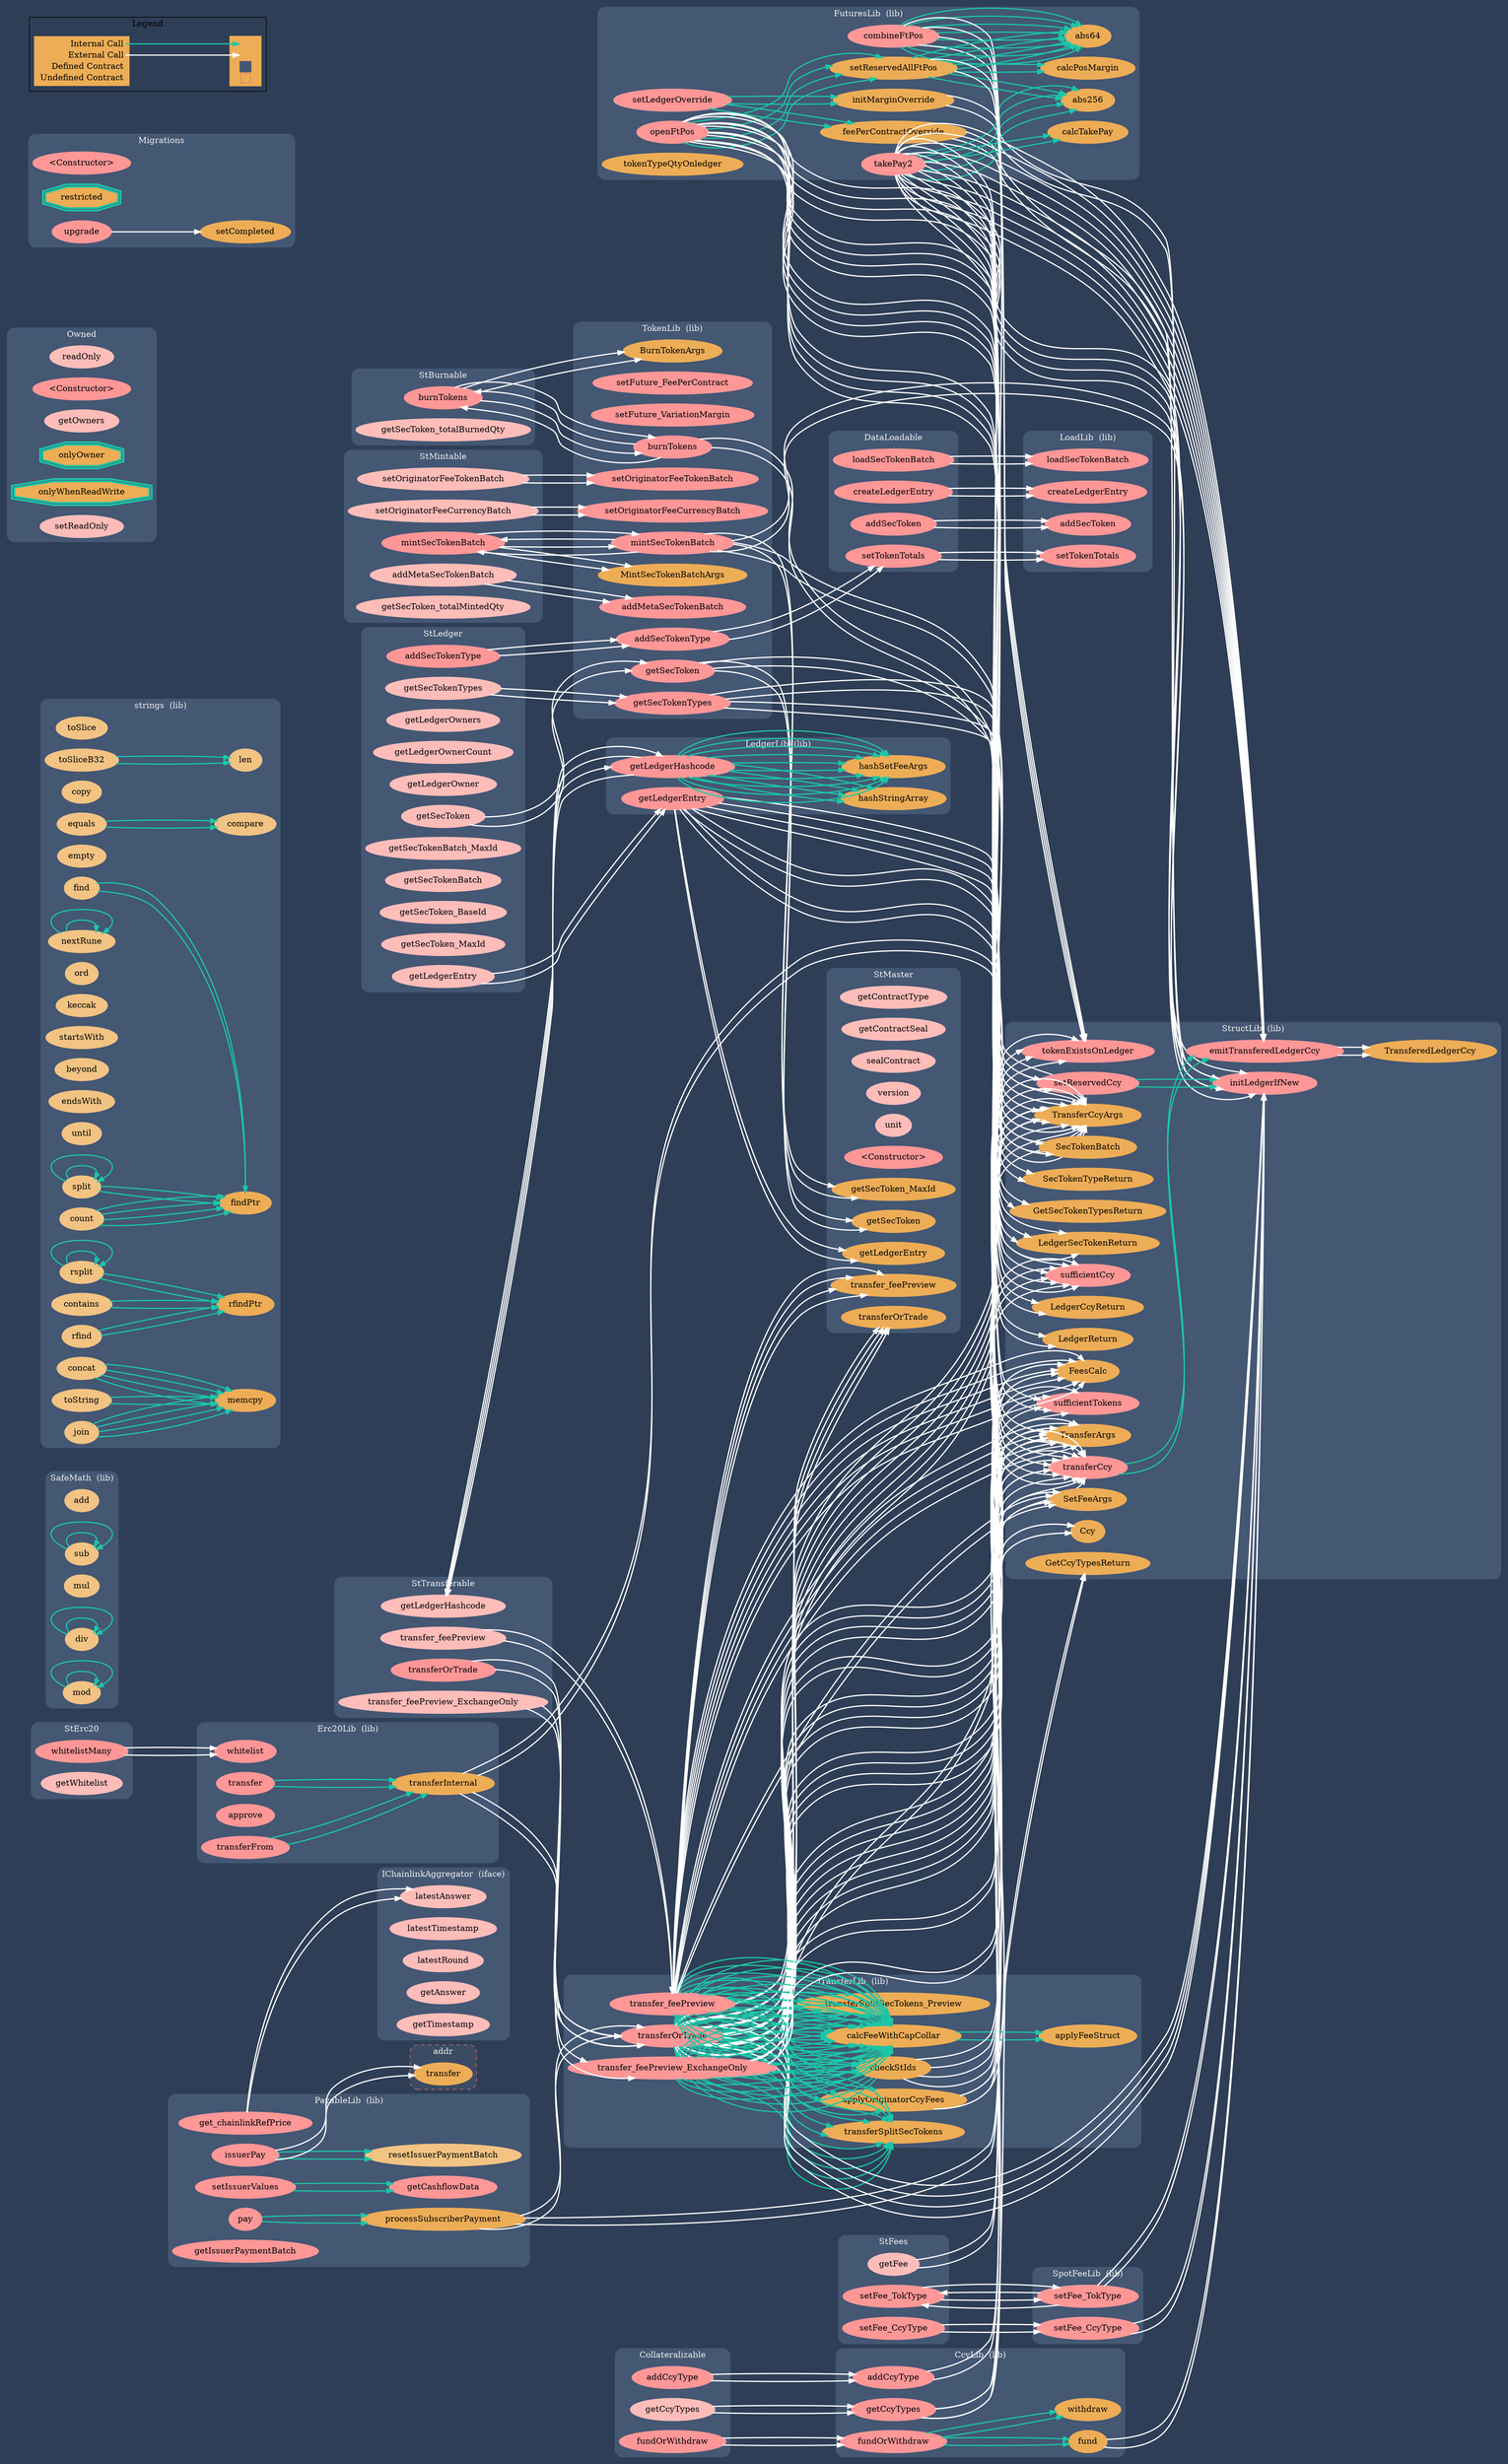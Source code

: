 digraph G {
  graph [ ratio = "auto", page = "100", compound =true, bgcolor = "#2e3e56" ];
  node [ style = "filled", fillcolor = "#edad56", color = "#edad56", penwidth =3 ];
  edge [ color = "#fcfcfc", penwidth =2, fontname = "helvetica Neue Ultra Light" ];
subgraph "clusterFuturesLib" {
  graph [ label = "FuturesLib  (lib)", color = "#445773", fontcolor = "#f0f0f0", style = "rounded", bgcolor = "#445773" ];
  "FuturesLib.setLedgerOverride" [ label = "setLedgerOverride", color = "#FF9797", fillcolor = "#FF9797" ];
  "FuturesLib.initMarginOverride" [ label = "initMarginOverride", color = "#edad56", fillcolor = "#edad56" ];
  "FuturesLib.feePerContractOverride" [ label = "feePerContractOverride", color = "#edad56", fillcolor = "#edad56" ];
  "FuturesLib.openFtPos" [ label = "openFtPos", color = "#FF9797", fillcolor = "#FF9797" ];
  "FuturesLib.takePay2" [ label = "takePay2", color = "#FF9797", fillcolor = "#FF9797" ];
  "FuturesLib.combineFtPos" [ label = "combineFtPos", color = "#FF9797", fillcolor = "#FF9797" ];
  "FuturesLib.calcTakePay" [ label = "calcTakePay", color = "#edad56", fillcolor = "#edad56" ];
  "FuturesLib.tokenTypeQtyOnledger" [ label = "tokenTypeQtyOnledger", color = "#edad56", fillcolor = "#edad56" ];
  "FuturesLib.setReservedAllFtPos" [ label = "setReservedAllFtPos", color = "#edad56", fillcolor = "#edad56" ];
  "FuturesLib.calcPosMargin" [ label = "calcPosMargin", color = "#edad56", fillcolor = "#edad56" ];
  "FuturesLib.abs256" [ label = "abs256", color = "#edad56", fillcolor = "#edad56" ];
  "FuturesLib.abs64" [ label = "abs64", color = "#edad56", fillcolor = "#edad56" ];
}

subgraph "clusterStFutures" {
  graph [ label = "StFutures", color = "#445773", fontcolor = "#f0f0f0", style = "rounded", bgcolor = "#445773" ];
}

subgraph "clusterLoadLib" {
  graph [ label = "LoadLib  (lib)", color = "#445773", fontcolor = "#f0f0f0", style = "rounded", bgcolor = "#445773" ];
  "LoadLib.loadSecTokenBatch" [ label = "loadSecTokenBatch", color = "#FF9797", fillcolor = "#FF9797" ];
  "LoadLib.createLedgerEntry" [ label = "createLedgerEntry", color = "#FF9797", fillcolor = "#FF9797" ];
  "LoadLib.addSecToken" [ label = "addSecToken", color = "#FF9797", fillcolor = "#FF9797" ];
  "LoadLib.setTokenTotals" [ label = "setTokenTotals", color = "#FF9797", fillcolor = "#FF9797" ];
}

subgraph "clusterDataLoadable" {
  graph [ label = "DataLoadable", color = "#445773", fontcolor = "#f0f0f0", style = "rounded", bgcolor = "#445773" ];
  "DataLoadable.loadSecTokenBatch" [ label = "loadSecTokenBatch", color = "#FF9797", fillcolor = "#FF9797" ];
  "DataLoadable.createLedgerEntry" [ label = "createLedgerEntry", color = "#FF9797", fillcolor = "#FF9797" ];
  "DataLoadable.addSecToken" [ label = "addSecToken", color = "#FF9797", fillcolor = "#FF9797" ];
  "DataLoadable.setTokenTotals" [ label = "setTokenTotals", color = "#FF9797", fillcolor = "#FF9797" ];
}

subgraph "clusterSafeMath" {
  graph [ label = "SafeMath  (lib)", color = "#445773", fontcolor = "#f0f0f0", style = "rounded", bgcolor = "#445773" ];
  "SafeMath.add" [ label = "add", color = "#f2c383", fillcolor = "#f2c383" ];
  "SafeMath.sub" [ label = "sub", color = "#f2c383", fillcolor = "#f2c383" ];
  "SafeMath.mul" [ label = "mul", color = "#f2c383", fillcolor = "#f2c383" ];
  "SafeMath.div" [ label = "div", color = "#f2c383", fillcolor = "#f2c383" ];
  "SafeMath.mod" [ label = "mod", color = "#f2c383", fillcolor = "#f2c383" ];
}

subgraph "clusterIChainlinkAggregator" {
  graph [ label = "IChainlinkAggregator  (iface)", color = "#445773", fontcolor = "#f0f0f0", style = "rounded", bgcolor = "#445773" ];
  "IChainlinkAggregator.latestAnswer" [ label = "latestAnswer", color = "#ffbdb9", fillcolor = "#ffbdb9" ];
  "IChainlinkAggregator.latestTimestamp" [ label = "latestTimestamp", color = "#ffbdb9", fillcolor = "#ffbdb9" ];
  "IChainlinkAggregator.latestRound" [ label = "latestRound", color = "#ffbdb9", fillcolor = "#ffbdb9" ];
  "IChainlinkAggregator.getAnswer" [ label = "getAnswer", color = "#ffbdb9", fillcolor = "#ffbdb9" ];
  "IChainlinkAggregator.getTimestamp" [ label = "getTimestamp", color = "#ffbdb9", fillcolor = "#ffbdb9" ];
}

subgraph "clusterPayableLib" {
  graph [ label = "PayableLib  (lib)", color = "#445773", fontcolor = "#f0f0f0", style = "rounded", bgcolor = "#445773" ];
  "PayableLib.get_chainlinkRefPrice" [ label = "get_chainlinkRefPrice", color = "#FF9797", fillcolor = "#FF9797" ];
  "PayableLib.setIssuerValues" [ label = "setIssuerValues", color = "#FF9797", fillcolor = "#FF9797" ];
  "PayableLib.pay" [ label = "pay", color = "#FF9797", fillcolor = "#FF9797" ];
  "PayableLib.processSubscriberPayment" [ label = "processSubscriberPayment", color = "#edad56", fillcolor = "#edad56" ];
  "PayableLib.issuerPay" [ label = "issuerPay", color = "#FF9797", fillcolor = "#FF9797" ];
  "PayableLib.resetIssuerPaymentBatch" [ label = "resetIssuerPaymentBatch", color = "#f2c383", fillcolor = "#f2c383" ];
  "PayableLib.getCashflowData" [ label = "getCashflowData", color = "#FF9797", fillcolor = "#FF9797" ];
  "PayableLib.getIssuerPaymentBatch" [ label = "getIssuerPaymentBatch", color = "#FF9797", fillcolor = "#FF9797" ];
}

subgraph "clusterStPayable" {
  graph [ label = "StPayable", color = "#445773", fontcolor = "#f0f0f0", style = "rounded", bgcolor = "#445773" ];
}

subgraph "clusterErc20Lib" {
  graph [ label = "Erc20Lib  (lib)", color = "#445773", fontcolor = "#f0f0f0", style = "rounded", bgcolor = "#445773" ];
  "Erc20Lib.whitelist" [ label = "whitelist", color = "#FF9797", fillcolor = "#FF9797" ];
  "Erc20Lib.transfer" [ label = "transfer", color = "#FF9797", fillcolor = "#FF9797" ];
  "Erc20Lib.approve" [ label = "approve", color = "#FF9797", fillcolor = "#FF9797" ];
  "Erc20Lib.transferFrom" [ label = "transferFrom", color = "#FF9797", fillcolor = "#FF9797" ];
  "Erc20Lib.transferInternal" [ label = "transferInternal", color = "#edad56", fillcolor = "#edad56" ];
}

subgraph "clusterTransferLib" {
  graph [ label = "TransferLib  (lib)", color = "#445773", fontcolor = "#f0f0f0", style = "rounded", bgcolor = "#445773" ];
  "TransferLib.transferOrTrade" [ label = "transferOrTrade", color = "#FF9797", fillcolor = "#FF9797" ];
  "TransferLib.transfer_feePreview" [ label = "transfer_feePreview", color = "#FF9797", fillcolor = "#FF9797" ];
  "TransferLib.transfer_feePreview_ExchangeOnly" [ label = "transfer_feePreview_ExchangeOnly", color = "#FF9797", fillcolor = "#FF9797" ];
  "TransferLib.applyOriginatorCcyFees" [ label = "applyOriginatorCcyFees", color = "#edad56", fillcolor = "#edad56" ];
  "TransferLib.transferSplitSecTokens" [ label = "transferSplitSecTokens", color = "#edad56", fillcolor = "#edad56" ];
  "TransferLib.transferSplitSecTokens_Preview" [ label = "transferSplitSecTokens_Preview", color = "#edad56", fillcolor = "#edad56" ];
  "TransferLib.calcFeeWithCapCollar" [ label = "calcFeeWithCapCollar", color = "#edad56", fillcolor = "#edad56" ];
  "TransferLib.applyFeeStruct" [ label = "applyFeeStruct", color = "#edad56", fillcolor = "#edad56" ];
  "TransferLib.checkStIds" [ label = "checkStIds", color = "#edad56", fillcolor = "#edad56" ];
}

subgraph "clusterStErc20" {
  graph [ label = "StErc20", color = "#445773", fontcolor = "#f0f0f0", style = "rounded", bgcolor = "#445773" ];
  "StErc20.whitelistMany" [ label = "whitelistMany", color = "#FF9797", fillcolor = "#FF9797" ];
  "StErc20.getWhitelist" [ label = "getWhitelist", color = "#ffbdb9", fillcolor = "#ffbdb9" ];
}

subgraph "clusterStFees" {
  graph [ label = "StFees", color = "#445773", fontcolor = "#f0f0f0", style = "rounded", bgcolor = "#445773" ];
  "StFees.getFee" [ label = "getFee", color = "#ffbdb9", fillcolor = "#ffbdb9" ];
  "StFees.setFee_TokType" [ label = "setFee_TokType", color = "#FF9797", fillcolor = "#FF9797" ];
  "StFees.setFee_CcyType" [ label = "setFee_CcyType", color = "#FF9797", fillcolor = "#FF9797" ];
}

subgraph "clusterStTransferable" {
  graph [ label = "StTransferable", color = "#445773", fontcolor = "#f0f0f0", style = "rounded", bgcolor = "#445773" ];
  "StTransferable.getLedgerHashcode" [ label = "getLedgerHashcode", color = "#ffbdb9", fillcolor = "#ffbdb9" ];
  "StTransferable.transferOrTrade" [ label = "transferOrTrade", color = "#FF9797", fillcolor = "#FF9797" ];
  "StTransferable.transfer_feePreview_ExchangeOnly" [ label = "transfer_feePreview_ExchangeOnly", color = "#ffbdb9", fillcolor = "#ffbdb9" ];
  "StTransferable.transfer_feePreview" [ label = "transfer_feePreview", color = "#ffbdb9", fillcolor = "#ffbdb9" ];
}

subgraph "clusterStBurnable" {
  graph [ label = "StBurnable", color = "#445773", fontcolor = "#f0f0f0", style = "rounded", bgcolor = "#445773" ];
  "StBurnable.burnTokens" [ label = "burnTokens", color = "#FF9797", fillcolor = "#FF9797" ];
  "StBurnable.getSecToken_totalBurnedQty" [ label = "getSecToken_totalBurnedQty", color = "#ffbdb9", fillcolor = "#ffbdb9" ];
}

subgraph "clusterStMintable" {
  graph [ label = "StMintable", color = "#445773", fontcolor = "#f0f0f0", style = "rounded", bgcolor = "#445773" ];
  "StMintable.mintSecTokenBatch" [ label = "mintSecTokenBatch", color = "#FF9797", fillcolor = "#FF9797" ];
  "StMintable.addMetaSecTokenBatch" [ label = "addMetaSecTokenBatch", color = "#ffbdb9", fillcolor = "#ffbdb9" ];
  "StMintable.setOriginatorFeeTokenBatch" [ label = "setOriginatorFeeTokenBatch", color = "#ffbdb9", fillcolor = "#ffbdb9" ];
  "StMintable.setOriginatorFeeCurrencyBatch" [ label = "setOriginatorFeeCurrencyBatch", color = "#ffbdb9", fillcolor = "#ffbdb9" ];
  "StMintable.getSecToken_totalMintedQty" [ label = "getSecToken_totalMintedQty", color = "#ffbdb9", fillcolor = "#ffbdb9" ];
}

subgraph "clusterCcyLib" {
  graph [ label = "CcyLib  (lib)", color = "#445773", fontcolor = "#f0f0f0", style = "rounded", bgcolor = "#445773" ];
  "CcyLib.addCcyType" [ label = "addCcyType", color = "#FF9797", fillcolor = "#FF9797" ];
  "CcyLib.getCcyTypes" [ label = "getCcyTypes", color = "#FF9797", fillcolor = "#FF9797" ];
  "CcyLib.fundOrWithdraw" [ label = "fundOrWithdraw", color = "#FF9797", fillcolor = "#FF9797" ];
  "CcyLib.fund" [ label = "fund", color = "#edad56", fillcolor = "#edad56" ];
  "CcyLib.withdraw" [ label = "withdraw", color = "#edad56", fillcolor = "#edad56" ];
}

subgraph "clusterstrings" {
  graph [ label = "strings  (lib)", color = "#445773", fontcolor = "#f0f0f0", style = "rounded", bgcolor = "#445773" ];
  "strings.memcpy" [ label = "memcpy", color = "#edad56", fillcolor = "#edad56" ];
  "strings.toSlice" [ label = "toSlice", color = "#f2c383", fillcolor = "#f2c383" ];
  "strings.len" [ label = "len", color = "#f2c383", fillcolor = "#f2c383" ];
  "strings.toSliceB32" [ label = "toSliceB32", color = "#f2c383", fillcolor = "#f2c383" ];
  "strings.copy" [ label = "copy", color = "#f2c383", fillcolor = "#f2c383" ];
  "strings.toString" [ label = "toString", color = "#f2c383", fillcolor = "#f2c383" ];
  "strings.empty" [ label = "empty", color = "#f2c383", fillcolor = "#f2c383" ];
  "strings.compare" [ label = "compare", color = "#f2c383", fillcolor = "#f2c383" ];
  "strings.equals" [ label = "equals", color = "#f2c383", fillcolor = "#f2c383" ];
  "strings.nextRune" [ label = "nextRune", color = "#f2c383", fillcolor = "#f2c383" ];
  "strings.ord" [ label = "ord", color = "#f2c383", fillcolor = "#f2c383" ];
  "strings.keccak" [ label = "keccak", color = "#f2c383", fillcolor = "#f2c383" ];
  "strings.startsWith" [ label = "startsWith", color = "#f2c383", fillcolor = "#f2c383" ];
  "strings.beyond" [ label = "beyond", color = "#f2c383", fillcolor = "#f2c383" ];
  "strings.endsWith" [ label = "endsWith", color = "#f2c383", fillcolor = "#f2c383" ];
  "strings.until" [ label = "until", color = "#f2c383", fillcolor = "#f2c383" ];
  "strings.findPtr" [ label = "findPtr", color = "#edad56", fillcolor = "#edad56" ];
  "strings.rfindPtr" [ label = "rfindPtr", color = "#edad56", fillcolor = "#edad56" ];
  "strings.find" [ label = "find", color = "#f2c383", fillcolor = "#f2c383" ];
  "strings.rfind" [ label = "rfind", color = "#f2c383", fillcolor = "#f2c383" ];
  "strings.split" [ label = "split", color = "#f2c383", fillcolor = "#f2c383" ];
  "strings.rsplit" [ label = "rsplit", color = "#f2c383", fillcolor = "#f2c383" ];
  "strings.count" [ label = "count", color = "#f2c383", fillcolor = "#f2c383" ];
  "strings.contains" [ label = "contains", color = "#f2c383", fillcolor = "#f2c383" ];
  "strings.concat" [ label = "concat", color = "#f2c383", fillcolor = "#f2c383" ];
  "strings.join" [ label = "join", color = "#f2c383", fillcolor = "#f2c383" ];
}

subgraph "clusterSpotFeeLib" {
  graph [ label = "SpotFeeLib  (lib)", color = "#445773", fontcolor = "#f0f0f0", style = "rounded", bgcolor = "#445773" ];
  "SpotFeeLib.setFee_TokType" [ label = "setFee_TokType", color = "#FF9797", fillcolor = "#FF9797" ];
  "SpotFeeLib.setFee_CcyType" [ label = "setFee_CcyType", color = "#FF9797", fillcolor = "#FF9797" ];
}

subgraph "clusterTokenLib" {
  graph [ label = "TokenLib  (lib)", color = "#445773", fontcolor = "#f0f0f0", style = "rounded", bgcolor = "#445773" ];
  "TokenLib.addSecTokenType" [ label = "addSecTokenType", color = "#FF9797", fillcolor = "#FF9797" ];
  "TokenLib.setFuture_FeePerContract" [ label = "setFuture_FeePerContract", color = "#FF9797", fillcolor = "#FF9797" ];
  "TokenLib.setFuture_VariationMargin" [ label = "setFuture_VariationMargin", color = "#FF9797", fillcolor = "#FF9797" ];
  "TokenLib.getSecTokenTypes" [ label = "getSecTokenTypes", color = "#FF9797", fillcolor = "#FF9797" ];
  "TokenLib.mintSecTokenBatch" [ label = "mintSecTokenBatch", color = "#FF9797", fillcolor = "#FF9797" ];
  "TokenLib.burnTokens" [ label = "burnTokens", color = "#FF9797", fillcolor = "#FF9797" ];
  "TokenLib.getSecToken" [ label = "getSecToken", color = "#FF9797", fillcolor = "#FF9797" ];
  "TokenLib.addMetaSecTokenBatch" [ label = "addMetaSecTokenBatch", color = "#FF9797", fillcolor = "#FF9797" ];
  "TokenLib.setOriginatorFeeTokenBatch" [ label = "setOriginatorFeeTokenBatch", color = "#FF9797", fillcolor = "#FF9797" ];
  "TokenLib.setOriginatorFeeCurrencyBatch" [ label = "setOriginatorFeeCurrencyBatch", color = "#FF9797", fillcolor = "#FF9797" ];
  "TokenLib.BurnTokenArgs" [ label = "BurnTokenArgs" ];
  "TokenLib.MintSecTokenBatchArgs" [ label = "MintSecTokenBatchArgs" ];
}

subgraph "clusterLedgerLib" {
  graph [ label = "LedgerLib  (lib)", color = "#445773", fontcolor = "#f0f0f0", style = "rounded", bgcolor = "#445773" ];
  "LedgerLib.getLedgerEntry" [ label = "getLedgerEntry", color = "#FF9797", fillcolor = "#FF9797" ];
  "LedgerLib.getLedgerHashcode" [ label = "getLedgerHashcode", color = "#FF9797", fillcolor = "#FF9797" ];
  "LedgerLib.hashStringArray" [ label = "hashStringArray", color = "#edad56", fillcolor = "#edad56" ];
  "LedgerLib.hashSetFeeArgs" [ label = "hashSetFeeArgs", color = "#edad56", fillcolor = "#edad56" ];
}

subgraph "clusterStructLib" {
  graph [ label = "StructLib  (lib)", color = "#445773", fontcolor = "#f0f0f0", style = "rounded", bgcolor = "#445773" ];
  "StructLib.transferCcy" [ label = "transferCcy", color = "#FF9797", fillcolor = "#FF9797" ];
  "StructLib.emitTransferedLedgerCcy" [ label = "emitTransferedLedgerCcy", color = "#FF9797", fillcolor = "#FF9797" ];
  "StructLib.setReservedCcy" [ label = "setReservedCcy", color = "#FF9797", fillcolor = "#FF9797" ];
  "StructLib.initLedgerIfNew" [ label = "initLedgerIfNew", color = "#FF9797", fillcolor = "#FF9797" ];
  "StructLib.sufficientTokens" [ label = "sufficientTokens", color = "#FF9797", fillcolor = "#FF9797" ];
  "StructLib.sufficientCcy" [ label = "sufficientCcy", color = "#FF9797", fillcolor = "#FF9797" ];
  "StructLib.tokenExistsOnLedger" [ label = "tokenExistsOnLedger", color = "#FF9797", fillcolor = "#FF9797" ];
  "StructLib.TransferCcyArgs" [ label = "TransferCcyArgs" ];
  "StructLib.TransferArgs" [ label = "TransferArgs" ];
  "StructLib.FeesCalc" [ label = "FeesCalc" ];
  "StructLib.SetFeeArgs" [ label = "SetFeeArgs" ];
  "StructLib.Ccy" [ label = "Ccy" ];
  "StructLib.GetCcyTypesReturn" [ label = "GetCcyTypesReturn" ];
  "StructLib.SecTokenTypeReturn" [ label = "SecTokenTypeReturn" ];
  "StructLib.GetSecTokenTypesReturn" [ label = "GetSecTokenTypesReturn" ];
  "StructLib.SecTokenBatch" [ label = "SecTokenBatch" ];
  "StructLib.LedgerSecTokenReturn" [ label = "LedgerSecTokenReturn" ];
  "StructLib.LedgerCcyReturn" [ label = "LedgerCcyReturn" ];
  "StructLib.LedgerReturn" [ label = "LedgerReturn" ];
  "StructLib.TransferedLedgerCcy" [ label = "TransferedLedgerCcy" ];
}

subgraph "clusterStLedger" {
  graph [ label = "StLedger", color = "#445773", fontcolor = "#f0f0f0", style = "rounded", bgcolor = "#445773" ];
  "StLedger.addSecTokenType" [ label = "addSecTokenType", color = "#FF9797", fillcolor = "#FF9797" ];
  "StLedger.getSecTokenTypes" [ label = "getSecTokenTypes", color = "#ffbdb9", fillcolor = "#ffbdb9" ];
  "StLedger.getLedgerOwners" [ label = "getLedgerOwners", color = "#ffbdb9", fillcolor = "#ffbdb9" ];
  "StLedger.getLedgerOwnerCount" [ label = "getLedgerOwnerCount", color = "#ffbdb9", fillcolor = "#ffbdb9" ];
  "StLedger.getLedgerOwner" [ label = "getLedgerOwner", color = "#ffbdb9", fillcolor = "#ffbdb9" ];
  "StLedger.getLedgerEntry" [ label = "getLedgerEntry", color = "#ffbdb9", fillcolor = "#ffbdb9" ];
  "StLedger.getSecTokenBatch_MaxId" [ label = "getSecTokenBatch_MaxId", color = "#ffbdb9", fillcolor = "#ffbdb9" ];
  "StLedger.getSecTokenBatch" [ label = "getSecTokenBatch", color = "#ffbdb9", fillcolor = "#ffbdb9" ];
  "StLedger.getSecToken_BaseId" [ label = "getSecToken_BaseId", color = "#ffbdb9", fillcolor = "#ffbdb9" ];
  "StLedger.getSecToken_MaxId" [ label = "getSecToken_MaxId", color = "#ffbdb9", fillcolor = "#ffbdb9" ];
  "StLedger.getSecToken" [ label = "getSecToken", color = "#ffbdb9", fillcolor = "#ffbdb9" ];
}

subgraph "clusterOwned" {
  graph [ label = "Owned", color = "#445773", fontcolor = "#f0f0f0", style = "rounded", bgcolor = "#445773" ];
  "Owned.readOnly" [ label = "readOnly", color = "#ffbdb9", fillcolor = "#ffbdb9" ];
  "Owned.<Constructor>" [ label = "<Constructor>", color = "#FF9797", fillcolor = "#FF9797" ];
  "Owned.getOwners" [ label = "getOwners", color = "#ffbdb9", fillcolor = "#ffbdb9" ];
  "Owned.onlyOwner" [ label = "onlyOwner", color = "#1bc6a6", shape =doubleoctagon ];
  "Owned.onlyWhenReadWrite" [ label = "onlyWhenReadWrite", color = "#1bc6a6", shape =doubleoctagon ];
  "Owned.setReadOnly" [ label = "setReadOnly", color = "#ffbdb9", fillcolor = "#ffbdb9" ];
}

subgraph "clusterCollateralizable" {
  graph [ label = "Collateralizable", color = "#445773", fontcolor = "#f0f0f0", style = "rounded", bgcolor = "#445773" ];
  "Collateralizable.addCcyType" [ label = "addCcyType", color = "#FF9797", fillcolor = "#FF9797" ];
  "Collateralizable.getCcyTypes" [ label = "getCcyTypes", color = "#ffbdb9", fillcolor = "#ffbdb9" ];
  "Collateralizable.fundOrWithdraw" [ label = "fundOrWithdraw", color = "#FF9797", fillcolor = "#FF9797" ];
}

subgraph "clusterStMaster" {
  graph [ label = "StMaster", color = "#445773", fontcolor = "#f0f0f0", style = "rounded", bgcolor = "#445773" ];
  "StMaster.getContractType" [ label = "getContractType", color = "#ffbdb9", fillcolor = "#ffbdb9" ];
  "StMaster.getContractSeal" [ label = "getContractSeal", color = "#ffbdb9", fillcolor = "#ffbdb9" ];
  "StMaster.sealContract" [ label = "sealContract", color = "#ffbdb9", fillcolor = "#ffbdb9" ];
  "StMaster.version" [ label = "version", color = "#ffbdb9", fillcolor = "#ffbdb9" ];
  "StMaster.unit" [ label = "unit", color = "#ffbdb9", fillcolor = "#ffbdb9" ];
  "StMaster.<Constructor>" [ label = "<Constructor>", color = "#FF9797", fillcolor = "#FF9797" ];
  "StMaster.transferOrTrade" [ label = "transferOrTrade" ];
  "StMaster.transfer_feePreview" [ label = "transfer_feePreview" ];
  "StMaster.getSecToken_MaxId" [ label = "getSecToken_MaxId" ];
  "StMaster.getSecToken" [ label = "getSecToken" ];
  "StMaster.getLedgerEntry" [ label = "getLedgerEntry" ];
}

subgraph "clusterMigrations" {
  graph [ label = "Migrations", color = "#445773", fontcolor = "#f0f0f0", style = "rounded", bgcolor = "#445773" ];
  "Migrations.<Constructor>" [ label = "<Constructor>", color = "#FF9797", fillcolor = "#FF9797" ];
  "Migrations.restricted" [ label = "restricted", color = "#1bc6a6", shape =doubleoctagon ];
  "Migrations.setCompleted" [ label = "setCompleted" ];
  "Migrations.upgrade" [ label = "upgrade", color = "#FF9797", fillcolor = "#FF9797" ];
}

subgraph "clusteraddr" {
  graph [ label = "addr", color = "#e8726d", fontcolor = "#f0f0f0", style = "rounded,dashed", bgcolor = "#3b4b63" ];
  "addr.transfer" [ label = "transfer" ];
}

  "FuturesLib.setLedgerOverride";
  "FuturesLib.initMarginOverride";
  "FuturesLib.feePerContractOverride";
  "StructLib.initLedgerIfNew";
  "FuturesLib.openFtPos";
  "StructLib.sufficientCcy";
  "StructLib.transferCcy";
  "StructLib.TransferCcyArgs";
  "FuturesLib.setReservedAllFtPos";
  "FuturesLib.takePay2";
  "FuturesLib.calcTakePay";
  "FuturesLib.abs256";
  "StructLib.emitTransferedLedgerCcy";
  "FuturesLib.combineFtPos";
  "StructLib.tokenExistsOnLedger";
  "FuturesLib.abs64";
  "FuturesLib.calcPosMargin";
  "StructLib.setReservedCcy";
  "DataLoadable.loadSecTokenBatch";
  "LoadLib.loadSecTokenBatch";
  "DataLoadable.createLedgerEntry";
  "LoadLib.createLedgerEntry";
  "DataLoadable.addSecToken";
  "LoadLib.addSecToken";
  "DataLoadable.setTokenTotals";
  "LoadLib.setTokenTotals";
  "SafeMath.sub";
  "SafeMath.div";
  "SafeMath.mod";
  "PayableLib.get_chainlinkRefPrice";
  "IChainlinkAggregator.latestAnswer";
  "PayableLib.setIssuerValues";
  "PayableLib.getCashflowData";
  "PayableLib.pay";
  "PayableLib.processSubscriberPayment";
  "StructLib.TransferArgs";
  "TransferLib.transferOrTrade";
  "PayableLib.issuerPay";
  "addr.transfer";
  "PayableLib.resetIssuerPaymentBatch";
  "Erc20Lib.transfer";
  "Erc20Lib.transferInternal";
  "Erc20Lib.transferFrom";
  "StMaster.transferOrTrade";
  "TransferLib.checkStIds";
  "StructLib.FeesCalc";
  "TransferLib.calcFeeWithCapCollar";
  "StructLib.SetFeeArgs";
  "TransferLib.transferSplitSecTokens_Preview";
  "StructLib.sufficientTokens";
  "TransferLib.applyOriginatorCcyFees";
  "TransferLib.transferSplitSecTokens";
  "TransferLib.transfer_feePreview";
  "StMaster.transfer_feePreview";
  "TransferLib.transfer_feePreview_ExchangeOnly";
  "TransferLib.applyFeeStruct";
  "StErc20.whitelistMany";
  "Erc20Lib.whitelist";
  "StFees.getFee";
  "StFees.setFee_TokType";
  "SpotFeeLib.setFee_TokType";
  "StFees.setFee_CcyType";
  "SpotFeeLib.setFee_CcyType";
  "StTransferable.getLedgerHashcode";
  "LedgerLib.getLedgerHashcode";
  "StTransferable.transferOrTrade";
  "StTransferable.transfer_feePreview_ExchangeOnly";
  "StTransferable.transfer_feePreview";
  "StBurnable.burnTokens";
  "TokenLib.burnTokens";
  "TokenLib.BurnTokenArgs";
  "StMintable.mintSecTokenBatch";
  "TokenLib.MintSecTokenBatchArgs";
  "TokenLib.mintSecTokenBatch";
  "StMintable.addMetaSecTokenBatch";
  "TokenLib.addMetaSecTokenBatch";
  "StMintable.setOriginatorFeeTokenBatch";
  "TokenLib.setOriginatorFeeTokenBatch";
  "StMintable.setOriginatorFeeCurrencyBatch";
  "TokenLib.setOriginatorFeeCurrencyBatch";
  "CcyLib.addCcyType";
  "StructLib.Ccy";
  "CcyLib.getCcyTypes";
  "StructLib.GetCcyTypesReturn";
  "CcyLib.fundOrWithdraw";
  "CcyLib.fund";
  "CcyLib.withdraw";
  "strings.toSliceB32";
  "strings.len";
  "strings.toString";
  "strings.memcpy";
  "strings.equals";
  "strings.compare";
  "strings.nextRune";
  "strings.find";
  "strings.findPtr";
  "strings.rfind";
  "strings.rfindPtr";
  "strings.split";
  "strings.rsplit";
  "strings.count";
  "strings.contains";
  "strings.concat";
  "strings.join";
  "TokenLib.addSecTokenType";
  "TokenLib.getSecTokenTypes";
  "StructLib.SecTokenTypeReturn";
  "StructLib.GetSecTokenTypesReturn";
  "StructLib.SecTokenBatch";
  "StMaster.getSecToken_MaxId";
  "TokenLib.getSecToken";
  "StMaster.getSecToken";
  "StructLib.LedgerSecTokenReturn";
  "LedgerLib.getLedgerEntry";
  "StMaster.getLedgerEntry";
  "StructLib.LedgerCcyReturn";
  "StructLib.LedgerReturn";
  "LedgerLib.hashSetFeeArgs";
  "LedgerLib.hashStringArray";
  "StructLib.TransferedLedgerCcy";
  "StLedger.addSecTokenType";
  "StLedger.getSecTokenTypes";
  "StLedger.getLedgerEntry";
  "StLedger.getSecToken";
  "Collateralizable.addCcyType";
  "Collateralizable.getCcyTypes";
  "Collateralizable.fundOrWithdraw";
  "Migrations.upgrade";
  "Migrations.setCompleted";
  "FuturesLib.setLedgerOverride" -> "FuturesLib.initMarginOverride" [ color = "#1bc6a6" ];
  "FuturesLib.setLedgerOverride" -> "FuturesLib.feePerContractOverride" [ color = "#1bc6a6" ];
  "FuturesLib.initMarginOverride" -> "StructLib.initLedgerIfNew" [ color = "white" ];
  "FuturesLib.feePerContractOverride" -> "StructLib.initLedgerIfNew" [ color = "white" ];
  "FuturesLib.openFtPos" -> "StructLib.sufficientCcy" [ color = "white" ];
  "FuturesLib.openFtPos" -> "StructLib.sufficientCcy" [ color = "white" ];
  "FuturesLib.openFtPos" -> "StructLib.transferCcy" [ color = "white" ];
  "FuturesLib.openFtPos" -> "StructLib.TransferCcyArgs" [ color = "white" ];
  "FuturesLib.openFtPos" -> "StructLib.transferCcy" [ color = "white" ];
  "FuturesLib.openFtPos" -> "StructLib.TransferCcyArgs" [ color = "white" ];
  "FuturesLib.openFtPos" -> "StructLib.initLedgerIfNew" [ color = "white" ];
  "FuturesLib.openFtPos" -> "StructLib.initLedgerIfNew" [ color = "white" ];
  "FuturesLib.openFtPos" -> "FuturesLib.setReservedAllFtPos" [ color = "#1bc6a6" ];
  "FuturesLib.openFtPos" -> "FuturesLib.setReservedAllFtPos" [ color = "#1bc6a6" ];
  "FuturesLib.takePay2" -> "FuturesLib.calcTakePay" [ color = "#1bc6a6" ];
  "FuturesLib.takePay2" -> "FuturesLib.abs256" [ color = "#1bc6a6" ];
  "FuturesLib.takePay2" -> "StructLib.emitTransferedLedgerCcy" [ color = "white" ];
  "FuturesLib.takePay2" -> "StructLib.TransferCcyArgs" [ color = "white" ];
  "FuturesLib.takePay2" -> "StructLib.emitTransferedLedgerCcy" [ color = "white" ];
  "FuturesLib.takePay2" -> "StructLib.TransferCcyArgs" [ color = "white" ];
  "FuturesLib.takePay2" -> "FuturesLib.abs256" [ color = "#1bc6a6" ];
  "FuturesLib.takePay2" -> "StructLib.emitTransferedLedgerCcy" [ color = "white" ];
  "FuturesLib.takePay2" -> "StructLib.TransferCcyArgs" [ color = "white" ];
  "FuturesLib.takePay2" -> "StructLib.emitTransferedLedgerCcy" [ color = "white" ];
  "FuturesLib.takePay2" -> "StructLib.TransferCcyArgs" [ color = "white" ];
  "FuturesLib.takePay2" -> "StructLib.emitTransferedLedgerCcy" [ color = "white" ];
  "FuturesLib.takePay2" -> "StructLib.TransferCcyArgs" [ color = "white" ];
  "FuturesLib.combineFtPos" -> "StructLib.tokenExistsOnLedger" [ color = "white" ];
  "FuturesLib.combineFtPos" -> "FuturesLib.abs64" [ color = "#1bc6a6" ];
  "FuturesLib.combineFtPos" -> "FuturesLib.abs64" [ color = "#1bc6a6" ];
  "FuturesLib.combineFtPos" -> "StructLib.tokenExistsOnLedger" [ color = "white" ];
  "FuturesLib.combineFtPos" -> "FuturesLib.abs64" [ color = "#1bc6a6" ];
  "FuturesLib.combineFtPos" -> "FuturesLib.abs64" [ color = "#1bc6a6" ];
  "FuturesLib.setReservedAllFtPos" -> "FuturesLib.abs64" [ color = "#1bc6a6" ];
  "FuturesLib.setReservedAllFtPos" -> "FuturesLib.abs64" [ color = "#1bc6a6" ];
  "FuturesLib.setReservedAllFtPos" -> "FuturesLib.calcPosMargin" [ color = "#1bc6a6" ];
  "FuturesLib.setReservedAllFtPos" -> "FuturesLib.abs256" [ color = "#1bc6a6" ];
  "FuturesLib.setReservedAllFtPos" -> "StructLib.setReservedCcy" [ color = "white" ];
  "DataLoadable.loadSecTokenBatch" -> "LoadLib.loadSecTokenBatch" [ color = "white" ];
  "DataLoadable.createLedgerEntry" -> "LoadLib.createLedgerEntry" [ color = "white" ];
  "DataLoadable.addSecToken" -> "LoadLib.addSecToken" [ color = "white" ];
  "DataLoadable.setTokenTotals" -> "LoadLib.setTokenTotals" [ color = "white" ];
  "SafeMath.sub" -> "SafeMath.sub" [ color = "#1bc6a6" ];
  "SafeMath.div" -> "SafeMath.div" [ color = "#1bc6a6" ];
  "SafeMath.mod" -> "SafeMath.mod" [ color = "#1bc6a6" ];
  "PayableLib.get_chainlinkRefPrice" -> "IChainlinkAggregator.latestAnswer" [ color = "white" ];
  "PayableLib.setIssuerValues" -> "PayableLib.getCashflowData" [ color = "#1bc6a6" ];
  "PayableLib.pay" -> "PayableLib.processSubscriberPayment" [ color = "#1bc6a6" ];
  "PayableLib.processSubscriberPayment" -> "StructLib.TransferArgs" [ color = "white" ];
  "PayableLib.processSubscriberPayment" -> "TransferLib.transferOrTrade" [ color = "white" ];
  "PayableLib.issuerPay" -> "addr.transfer" [ color = "white" ];
  "PayableLib.issuerPay" -> "PayableLib.resetIssuerPaymentBatch" [ color = "#1bc6a6" ];
  "Erc20Lib.transfer" -> "Erc20Lib.transferInternal" [ color = "#1bc6a6" ];
  "Erc20Lib.transferFrom" -> "Erc20Lib.transferInternal" [ color = "#1bc6a6" ];
  "Erc20Lib.transferInternal" -> "StructLib.TransferArgs" [ color = "white" ];
  "Erc20Lib.transferInternal" -> "TransferLib.transferOrTrade" [ color = "white" ];
  "TransferLib.transferOrTrade" -> "StMaster.transferOrTrade" [ color = "white" ];
  "TransferLib.transferOrTrade" -> "StructLib.TransferArgs" [ color = "white" ];
  "TransferLib.transferOrTrade" -> "StMaster.transferOrTrade" [ color = "white" ];
  "TransferLib.transferOrTrade" -> "StructLib.TransferArgs" [ color = "white" ];
  "TransferLib.transferOrTrade" -> "TransferLib.checkStIds" [ color = "#1bc6a6" ];
  "TransferLib.transferOrTrade" -> "StructLib.initLedgerIfNew" [ color = "white" ];
  "TransferLib.transferOrTrade" -> "StructLib.initLedgerIfNew" [ color = "white" ];
  "TransferLib.transferOrTrade" -> "StructLib.FeesCalc" [ color = "white" ];
  "TransferLib.transferOrTrade" -> "TransferLib.calcFeeWithCapCollar" [ color = "#1bc6a6" ];
  "TransferLib.transferOrTrade" -> "TransferLib.calcFeeWithCapCollar" [ color = "#1bc6a6" ];
  "TransferLib.transferOrTrade" -> "TransferLib.calcFeeWithCapCollar" [ color = "#1bc6a6" ];
  "TransferLib.transferOrTrade" -> "TransferLib.calcFeeWithCapCollar" [ color = "#1bc6a6" ];
  "TransferLib.transferOrTrade" -> "StructLib.SetFeeArgs" [ color = "white" ];
  "TransferLib.transferOrTrade" -> "TransferLib.calcFeeWithCapCollar" [ color = "#1bc6a6" ];
  "TransferLib.transferOrTrade" -> "TransferLib.calcFeeWithCapCollar" [ color = "#1bc6a6" ];
  "TransferLib.transferOrTrade" -> "TransferLib.transferSplitSecTokens_Preview" [ color = "#1bc6a6" ];
  "TransferLib.transferOrTrade" -> "TransferLib.calcFeeWithCapCollar" [ color = "#1bc6a6" ];
  "TransferLib.transferOrTrade" -> "TransferLib.transferSplitSecTokens_Preview" [ color = "#1bc6a6" ];
  "TransferLib.transferOrTrade" -> "TransferLib.calcFeeWithCapCollar" [ color = "#1bc6a6" ];
  "TransferLib.transferOrTrade" -> "StructLib.sufficientCcy" [ color = "white" ];
  "TransferLib.transferOrTrade" -> "StructLib.sufficientCcy" [ color = "white" ];
  "TransferLib.transferOrTrade" -> "StructLib.sufficientTokens" [ color = "white" ];
  "TransferLib.transferOrTrade" -> "StructLib.sufficientTokens" [ color = "white" ];
  "TransferLib.transferOrTrade" -> "StructLib.transferCcy" [ color = "white" ];
  "TransferLib.transferOrTrade" -> "StructLib.TransferCcyArgs" [ color = "white" ];
  "TransferLib.transferOrTrade" -> "StructLib.transferCcy" [ color = "white" ];
  "TransferLib.transferOrTrade" -> "StructLib.TransferCcyArgs" [ color = "white" ];
  "TransferLib.transferOrTrade" -> "StructLib.transferCcy" [ color = "white" ];
  "TransferLib.transferOrTrade" -> "StructLib.TransferCcyArgs" [ color = "white" ];
  "TransferLib.transferOrTrade" -> "StructLib.transferCcy" [ color = "white" ];
  "TransferLib.transferOrTrade" -> "StructLib.TransferCcyArgs" [ color = "white" ];
  "TransferLib.transferOrTrade" -> "TransferLib.applyOriginatorCcyFees" [ color = "#1bc6a6" ];
  "TransferLib.transferOrTrade" -> "TransferLib.applyOriginatorCcyFees" [ color = "#1bc6a6" ];
  "TransferLib.transferOrTrade" -> "TransferLib.transferSplitSecTokens" [ color = "#1bc6a6" ];
  "TransferLib.transferOrTrade" -> "TransferLib.calcFeeWithCapCollar" [ color = "#1bc6a6" ];
  "TransferLib.transferOrTrade" -> "TransferLib.transferSplitSecTokens" [ color = "#1bc6a6" ];
  "TransferLib.transferOrTrade" -> "TransferLib.transferSplitSecTokens" [ color = "#1bc6a6" ];
  "TransferLib.transferOrTrade" -> "TransferLib.transferSplitSecTokens" [ color = "#1bc6a6" ];
  "TransferLib.transferOrTrade" -> "TransferLib.calcFeeWithCapCollar" [ color = "#1bc6a6" ];
  "TransferLib.transferOrTrade" -> "TransferLib.transferSplitSecTokens" [ color = "#1bc6a6" ];
  "TransferLib.transferOrTrade" -> "TransferLib.transferSplitSecTokens" [ color = "#1bc6a6" ];
  "TransferLib.transfer_feePreview" -> "TransferLib.checkStIds" [ color = "#1bc6a6" ];
  "TransferLib.transfer_feePreview" -> "StructLib.FeesCalc" [ color = "white" ];
  "TransferLib.transfer_feePreview" -> "TransferLib.calcFeeWithCapCollar" [ color = "#1bc6a6" ];
  "TransferLib.transfer_feePreview" -> "TransferLib.calcFeeWithCapCollar" [ color = "#1bc6a6" ];
  "TransferLib.transfer_feePreview" -> "TransferLib.calcFeeWithCapCollar" [ color = "#1bc6a6" ];
  "TransferLib.transfer_feePreview" -> "TransferLib.calcFeeWithCapCollar" [ color = "#1bc6a6" ];
  "TransferLib.transfer_feePreview" -> "StructLib.SetFeeArgs" [ color = "white" ];
  "TransferLib.transfer_feePreview" -> "TransferLib.calcFeeWithCapCollar" [ color = "#1bc6a6" ];
  "TransferLib.transfer_feePreview" -> "TransferLib.calcFeeWithCapCollar" [ color = "#1bc6a6" ];
  "TransferLib.transfer_feePreview" -> "TransferLib.transferSplitSecTokens_Preview" [ color = "#1bc6a6" ];
  "TransferLib.transfer_feePreview" -> "StructLib.FeesCalc" [ color = "white" ];
  "TransferLib.transfer_feePreview" -> "TransferLib.calcFeeWithCapCollar" [ color = "#1bc6a6" ];
  "TransferLib.transfer_feePreview" -> "TransferLib.transferSplitSecTokens_Preview" [ color = "#1bc6a6" ];
  "TransferLib.transfer_feePreview" -> "StructLib.FeesCalc" [ color = "white" ];
  "TransferLib.transfer_feePreview" -> "TransferLib.calcFeeWithCapCollar" [ color = "#1bc6a6" ];
  "TransferLib.transfer_feePreview" -> "StMaster.transfer_feePreview" [ color = "white" ];
  "TransferLib.transfer_feePreview" -> "StructLib.TransferArgs" [ color = "white" ];
  "TransferLib.transfer_feePreview" -> "StMaster.transfer_feePreview" [ color = "white" ];
  "TransferLib.transfer_feePreview" -> "StructLib.TransferArgs" [ color = "white" ];
  "TransferLib.transfer_feePreview_ExchangeOnly" -> "TransferLib.checkStIds" [ color = "#1bc6a6" ];
  "TransferLib.transfer_feePreview_ExchangeOnly" -> "StructLib.FeesCalc" [ color = "white" ];
  "TransferLib.transfer_feePreview_ExchangeOnly" -> "TransferLib.calcFeeWithCapCollar" [ color = "#1bc6a6" ];
  "TransferLib.transfer_feePreview_ExchangeOnly" -> "TransferLib.calcFeeWithCapCollar" [ color = "#1bc6a6" ];
  "TransferLib.transfer_feePreview_ExchangeOnly" -> "TransferLib.calcFeeWithCapCollar" [ color = "#1bc6a6" ];
  "TransferLib.transfer_feePreview_ExchangeOnly" -> "TransferLib.calcFeeWithCapCollar" [ color = "#1bc6a6" ];
  "TransferLib.transfer_feePreview_ExchangeOnly" -> "StructLib.SetFeeArgs" [ color = "white" ];
  "TransferLib.transfer_feePreview_ExchangeOnly" -> "TransferLib.calcFeeWithCapCollar" [ color = "#1bc6a6" ];
  "TransferLib.transfer_feePreview_ExchangeOnly" -> "TransferLib.calcFeeWithCapCollar" [ color = "#1bc6a6" ];
  "TransferLib.applyOriginatorCcyFees" -> "StructLib.transferCcy" [ color = "white" ];
  "TransferLib.applyOriginatorCcyFees" -> "StructLib.TransferCcyArgs" [ color = "white" ];
  "TransferLib.calcFeeWithCapCollar" -> "TransferLib.applyFeeStruct" [ color = "#1bc6a6" ];
  "TransferLib.checkStIds" -> "StructLib.tokenExistsOnLedger" [ color = "white" ];
  "TransferLib.checkStIds" -> "StructLib.tokenExistsOnLedger" [ color = "white" ];
  "StErc20.whitelistMany" -> "Erc20Lib.whitelist" [ color = "white" ];
  "StFees.getFee" -> "StructLib.SetFeeArgs" [ color = "white" ];
  "StFees.setFee_TokType" -> "SpotFeeLib.setFee_TokType" [ color = "white" ];
  "StFees.setFee_CcyType" -> "SpotFeeLib.setFee_CcyType" [ color = "white" ];
  "StTransferable.getLedgerHashcode" -> "LedgerLib.getLedgerHashcode" [ color = "white" ];
  "StTransferable.transferOrTrade" -> "TransferLib.transferOrTrade" [ color = "white" ];
  "StTransferable.transfer_feePreview_ExchangeOnly" -> "TransferLib.transfer_feePreview_ExchangeOnly" [ color = "white" ];
  "StTransferable.transfer_feePreview" -> "TransferLib.transfer_feePreview" [ color = "white" ];
  "StBurnable.burnTokens" -> "TokenLib.burnTokens" [ color = "white" ];
  "StBurnable.burnTokens" -> "TokenLib.BurnTokenArgs" [ color = "white" ];
  "StMintable.mintSecTokenBatch" -> "TokenLib.MintSecTokenBatchArgs" [ color = "white" ];
  "StMintable.mintSecTokenBatch" -> "TokenLib.mintSecTokenBatch" [ color = "white" ];
  "StMintable.addMetaSecTokenBatch" -> "TokenLib.addMetaSecTokenBatch" [ color = "white" ];
  "StMintable.setOriginatorFeeTokenBatch" -> "TokenLib.setOriginatorFeeTokenBatch" [ color = "white" ];
  "StMintable.setOriginatorFeeCurrencyBatch" -> "TokenLib.setOriginatorFeeCurrencyBatch" [ color = "white" ];
  "CcyLib.addCcyType" -> "StructLib.Ccy" [ color = "white" ];
  "CcyLib.getCcyTypes" -> "StructLib.Ccy" [ color = "white" ];
  "CcyLib.getCcyTypes" -> "StructLib.GetCcyTypesReturn" [ color = "white" ];
  "CcyLib.fundOrWithdraw" -> "CcyLib.fund" [ color = "#1bc6a6" ];
  "CcyLib.fundOrWithdraw" -> "CcyLib.withdraw" [ color = "#1bc6a6" ];
  "CcyLib.fund" -> "StructLib.initLedgerIfNew" [ color = "white" ];
  "strings.toSliceB32" -> "strings.len" [ color = "#1bc6a6" ];
  "strings.toString" -> "strings.memcpy" [ color = "#1bc6a6" ];
  "strings.equals" -> "strings.compare" [ color = "#1bc6a6" ];
  "strings.nextRune" -> "strings.nextRune" [ color = "#1bc6a6" ];
  "strings.find" -> "strings.findPtr" [ color = "#1bc6a6" ];
  "strings.rfind" -> "strings.rfindPtr" [ color = "#1bc6a6" ];
  "strings.split" -> "strings.findPtr" [ color = "#1bc6a6" ];
  "strings.split" -> "strings.split" [ color = "#1bc6a6" ];
  "strings.rsplit" -> "strings.rfindPtr" [ color = "#1bc6a6" ];
  "strings.rsplit" -> "strings.rsplit" [ color = "#1bc6a6" ];
  "strings.count" -> "strings.findPtr" [ color = "#1bc6a6" ];
  "strings.count" -> "strings.findPtr" [ color = "#1bc6a6" ];
  "strings.contains" -> "strings.rfindPtr" [ color = "#1bc6a6" ];
  "strings.concat" -> "strings.memcpy" [ color = "#1bc6a6" ];
  "strings.concat" -> "strings.memcpy" [ color = "#1bc6a6" ];
  "strings.join" -> "strings.memcpy" [ color = "#1bc6a6" ];
  "strings.join" -> "strings.memcpy" [ color = "#1bc6a6" ];
  "SpotFeeLib.setFee_TokType" -> "StructLib.initLedgerIfNew" [ color = "white" ];
  "SpotFeeLib.setFee_TokType" -> "StFees.setFee_TokType" [ color = "white" ];
  "SpotFeeLib.setFee_CcyType" -> "StructLib.initLedgerIfNew" [ color = "white" ];
  "TokenLib.addSecTokenType" -> "DataLoadable.setTokenTotals" [ color = "white" ];
  "TokenLib.getSecTokenTypes" -> "StructLib.SecTokenTypeReturn" [ color = "white" ];
  "TokenLib.getSecTokenTypes" -> "StructLib.GetSecTokenTypesReturn" [ color = "white" ];
  "TokenLib.mintSecTokenBatch" -> "StructLib.SecTokenBatch" [ color = "white" ];
  "TokenLib.mintSecTokenBatch" -> "StructLib.initLedgerIfNew" [ color = "white" ];
  "TokenLib.mintSecTokenBatch" -> "StMaster.getSecToken_MaxId" [ color = "white" ];
  "TokenLib.mintSecTokenBatch" -> "StMintable.mintSecTokenBatch" [ color = "white" ];
  "TokenLib.burnTokens" -> "StBurnable.burnTokens" [ color = "white" ];
  "TokenLib.burnTokens" -> "StructLib.sufficientTokens" [ color = "white" ];
  "TokenLib.getSecToken" -> "StMaster.getSecToken" [ color = "white" ];
  "TokenLib.getSecToken" -> "StructLib.LedgerSecTokenReturn" [ color = "white" ];
  "LedgerLib.getLedgerEntry" -> "StMaster.getLedgerEntry" [ color = "white" ];
  "LedgerLib.getLedgerEntry" -> "StructLib.LedgerSecTokenReturn" [ color = "white" ];
  "LedgerLib.getLedgerEntry" -> "StructLib.LedgerSecTokenReturn" [ color = "white" ];
  "LedgerLib.getLedgerEntry" -> "StructLib.LedgerCcyReturn" [ color = "white" ];
  "LedgerLib.getLedgerEntry" -> "StructLib.LedgerReturn" [ color = "white" ];
  "LedgerLib.getLedgerHashcode" -> "LedgerLib.hashSetFeeArgs" [ color = "#1bc6a6" ];
  "LedgerLib.getLedgerHashcode" -> "LedgerLib.hashSetFeeArgs" [ color = "#1bc6a6" ];
  "LedgerLib.getLedgerHashcode" -> "LedgerLib.hashStringArray" [ color = "#1bc6a6" ];
  "LedgerLib.getLedgerHashcode" -> "LedgerLib.hashStringArray" [ color = "#1bc6a6" ];
  "LedgerLib.getLedgerHashcode" -> "LedgerLib.hashSetFeeArgs" [ color = "#1bc6a6" ];
  "LedgerLib.getLedgerHashcode" -> "LedgerLib.hashSetFeeArgs" [ color = "#1bc6a6" ];
  "LedgerLib.getLedgerHashcode" -> "LedgerLib.hashSetFeeArgs" [ color = "#1bc6a6" ];
  "LedgerLib.getLedgerHashcode" -> "StTransferable.getLedgerHashcode" [ color = "white" ];
  "StructLib.transferCcy" -> "StructLib.emitTransferedLedgerCcy" [ color = "#1bc6a6" ];
  "StructLib.emitTransferedLedgerCcy" -> "StructLib.TransferedLedgerCcy" [ color = "white" ];
  "StructLib.setReservedCcy" -> "StructLib.initLedgerIfNew" [ color = "#1bc6a6" ];
  "StLedger.addSecTokenType" -> "TokenLib.addSecTokenType" [ color = "white" ];
  "StLedger.getSecTokenTypes" -> "TokenLib.getSecTokenTypes" [ color = "white" ];
  "StLedger.getLedgerEntry" -> "LedgerLib.getLedgerEntry" [ color = "white" ];
  "StLedger.getSecToken" -> "TokenLib.getSecToken" [ color = "white" ];
  "Collateralizable.addCcyType" -> "CcyLib.addCcyType" [ color = "white" ];
  "Collateralizable.getCcyTypes" -> "CcyLib.getCcyTypes" [ color = "white" ];
  "Collateralizable.fundOrWithdraw" -> "CcyLib.fundOrWithdraw" [ color = "white" ];
  "Collateralizable.addCcyType" -> "CcyLib.addCcyType" [ color = "white" ];
  "Collateralizable.getCcyTypes" -> "CcyLib.getCcyTypes" [ color = "white" ];
  "Collateralizable.fundOrWithdraw" -> "CcyLib.fundOrWithdraw" [ color = "white" ];
  "StLedger.addSecTokenType" -> "TokenLib.addSecTokenType" [ color = "white" ];
  "StLedger.getSecTokenTypes" -> "TokenLib.getSecTokenTypes" [ color = "white" ];
  "StLedger.getLedgerEntry" -> "LedgerLib.getLedgerEntry" [ color = "white" ];
  "StLedger.getSecToken" -> "TokenLib.getSecToken" [ color = "white" ];
  "StructLib.transferCcy" -> "StructLib.emitTransferedLedgerCcy" [ color = "#1bc6a6" ];
  "StructLib.emitTransferedLedgerCcy" -> "StructLib.TransferedLedgerCcy" [ color = "white" ];
  "StructLib.setReservedCcy" -> "StructLib.initLedgerIfNew" [ color = "#1bc6a6" ];
  "LedgerLib.getLedgerEntry" -> "StMaster.getLedgerEntry" [ color = "white" ];
  "LedgerLib.getLedgerEntry" -> "StructLib.LedgerSecTokenReturn" [ color = "white" ];
  "LedgerLib.getLedgerEntry" -> "StructLib.LedgerSecTokenReturn" [ color = "white" ];
  "LedgerLib.getLedgerEntry" -> "StructLib.LedgerCcyReturn" [ color = "white" ];
  "LedgerLib.getLedgerEntry" -> "StructLib.LedgerReturn" [ color = "white" ];
  "LedgerLib.getLedgerHashcode" -> "LedgerLib.hashSetFeeArgs" [ color = "#1bc6a6" ];
  "LedgerLib.getLedgerHashcode" -> "LedgerLib.hashSetFeeArgs" [ color = "#1bc6a6" ];
  "LedgerLib.getLedgerHashcode" -> "LedgerLib.hashStringArray" [ color = "#1bc6a6" ];
  "LedgerLib.getLedgerHashcode" -> "LedgerLib.hashStringArray" [ color = "#1bc6a6" ];
  "LedgerLib.getLedgerHashcode" -> "LedgerLib.hashSetFeeArgs" [ color = "#1bc6a6" ];
  "LedgerLib.getLedgerHashcode" -> "LedgerLib.hashSetFeeArgs" [ color = "#1bc6a6" ];
  "LedgerLib.getLedgerHashcode" -> "LedgerLib.hashSetFeeArgs" [ color = "#1bc6a6" ];
  "LedgerLib.getLedgerHashcode" -> "StTransferable.getLedgerHashcode" [ color = "white" ];
  "TokenLib.addSecTokenType" -> "DataLoadable.setTokenTotals" [ color = "white" ];
  "TokenLib.getSecTokenTypes" -> "StructLib.SecTokenTypeReturn" [ color = "white" ];
  "TokenLib.getSecTokenTypes" -> "StructLib.GetSecTokenTypesReturn" [ color = "white" ];
  "TokenLib.mintSecTokenBatch" -> "StructLib.SecTokenBatch" [ color = "white" ];
  "TokenLib.mintSecTokenBatch" -> "StructLib.initLedgerIfNew" [ color = "white" ];
  "TokenLib.mintSecTokenBatch" -> "StMaster.getSecToken_MaxId" [ color = "white" ];
  "TokenLib.mintSecTokenBatch" -> "StMintable.mintSecTokenBatch" [ color = "white" ];
  "TokenLib.burnTokens" -> "StBurnable.burnTokens" [ color = "white" ];
  "TokenLib.burnTokens" -> "StructLib.sufficientTokens" [ color = "white" ];
  "TokenLib.getSecToken" -> "StMaster.getSecToken" [ color = "white" ];
  "TokenLib.getSecToken" -> "StructLib.LedgerSecTokenReturn" [ color = "white" ];
  "SpotFeeLib.setFee_TokType" -> "StructLib.initLedgerIfNew" [ color = "white" ];
  "SpotFeeLib.setFee_TokType" -> "StFees.setFee_TokType" [ color = "white" ];
  "SpotFeeLib.setFee_CcyType" -> "StructLib.initLedgerIfNew" [ color = "white" ];
  "strings.toSliceB32" -> "strings.len" [ color = "#1bc6a6" ];
  "strings.toString" -> "strings.memcpy" [ color = "#1bc6a6" ];
  "strings.equals" -> "strings.compare" [ color = "#1bc6a6" ];
  "strings.nextRune" -> "strings.nextRune" [ color = "#1bc6a6" ];
  "strings.find" -> "strings.findPtr" [ color = "#1bc6a6" ];
  "strings.rfind" -> "strings.rfindPtr" [ color = "#1bc6a6" ];
  "strings.split" -> "strings.findPtr" [ color = "#1bc6a6" ];
  "strings.split" -> "strings.split" [ color = "#1bc6a6" ];
  "strings.rsplit" -> "strings.rfindPtr" [ color = "#1bc6a6" ];
  "strings.rsplit" -> "strings.rsplit" [ color = "#1bc6a6" ];
  "strings.count" -> "strings.findPtr" [ color = "#1bc6a6" ];
  "strings.count" -> "strings.findPtr" [ color = "#1bc6a6" ];
  "strings.contains" -> "strings.rfindPtr" [ color = "#1bc6a6" ];
  "strings.concat" -> "strings.memcpy" [ color = "#1bc6a6" ];
  "strings.concat" -> "strings.memcpy" [ color = "#1bc6a6" ];
  "strings.join" -> "strings.memcpy" [ color = "#1bc6a6" ];
  "strings.join" -> "strings.memcpy" [ color = "#1bc6a6" ];
  "CcyLib.addCcyType" -> "StructLib.Ccy" [ color = "white" ];
  "CcyLib.getCcyTypes" -> "StructLib.Ccy" [ color = "white" ];
  "CcyLib.getCcyTypes" -> "StructLib.GetCcyTypesReturn" [ color = "white" ];
  "CcyLib.fundOrWithdraw" -> "CcyLib.fund" [ color = "#1bc6a6" ];
  "CcyLib.fundOrWithdraw" -> "CcyLib.withdraw" [ color = "#1bc6a6" ];
  "CcyLib.fund" -> "StructLib.initLedgerIfNew" [ color = "white" ];
  "StMintable.mintSecTokenBatch" -> "TokenLib.MintSecTokenBatchArgs" [ color = "white" ];
  "StMintable.mintSecTokenBatch" -> "TokenLib.mintSecTokenBatch" [ color = "white" ];
  "StMintable.addMetaSecTokenBatch" -> "TokenLib.addMetaSecTokenBatch" [ color = "white" ];
  "StMintable.setOriginatorFeeTokenBatch" -> "TokenLib.setOriginatorFeeTokenBatch" [ color = "white" ];
  "StMintable.setOriginatorFeeCurrencyBatch" -> "TokenLib.setOriginatorFeeCurrencyBatch" [ color = "white" ];
  "StBurnable.burnTokens" -> "TokenLib.burnTokens" [ color = "white" ];
  "StBurnable.burnTokens" -> "TokenLib.BurnTokenArgs" [ color = "white" ];
  "StTransferable.getLedgerHashcode" -> "LedgerLib.getLedgerHashcode" [ color = "white" ];
  "StTransferable.transferOrTrade" -> "TransferLib.transferOrTrade" [ color = "white" ];
  "StTransferable.transfer_feePreview_ExchangeOnly" -> "TransferLib.transfer_feePreview_ExchangeOnly" [ color = "white" ];
  "StTransferable.transfer_feePreview" -> "TransferLib.transfer_feePreview" [ color = "white" ];
  "StFees.getFee" -> "StructLib.SetFeeArgs" [ color = "white" ];
  "StFees.setFee_TokType" -> "SpotFeeLib.setFee_TokType" [ color = "white" ];
  "StFees.setFee_CcyType" -> "SpotFeeLib.setFee_CcyType" [ color = "white" ];
  "StErc20.whitelistMany" -> "Erc20Lib.whitelist" [ color = "white" ];
  "TransferLib.transferOrTrade" -> "StMaster.transferOrTrade" [ color = "white" ];
  "TransferLib.transferOrTrade" -> "StructLib.TransferArgs" [ color = "white" ];
  "TransferLib.transferOrTrade" -> "StMaster.transferOrTrade" [ color = "white" ];
  "TransferLib.transferOrTrade" -> "StructLib.TransferArgs" [ color = "white" ];
  "TransferLib.transferOrTrade" -> "TransferLib.checkStIds" [ color = "#1bc6a6" ];
  "TransferLib.transferOrTrade" -> "StructLib.initLedgerIfNew" [ color = "white" ];
  "TransferLib.transferOrTrade" -> "StructLib.initLedgerIfNew" [ color = "white" ];
  "TransferLib.transferOrTrade" -> "StructLib.FeesCalc" [ color = "white" ];
  "TransferLib.transferOrTrade" -> "TransferLib.calcFeeWithCapCollar" [ color = "#1bc6a6" ];
  "TransferLib.transferOrTrade" -> "TransferLib.calcFeeWithCapCollar" [ color = "#1bc6a6" ];
  "TransferLib.transferOrTrade" -> "TransferLib.calcFeeWithCapCollar" [ color = "#1bc6a6" ];
  "TransferLib.transferOrTrade" -> "TransferLib.calcFeeWithCapCollar" [ color = "#1bc6a6" ];
  "TransferLib.transferOrTrade" -> "StructLib.SetFeeArgs" [ color = "white" ];
  "TransferLib.transferOrTrade" -> "TransferLib.calcFeeWithCapCollar" [ color = "#1bc6a6" ];
  "TransferLib.transferOrTrade" -> "TransferLib.calcFeeWithCapCollar" [ color = "#1bc6a6" ];
  "TransferLib.transferOrTrade" -> "TransferLib.transferSplitSecTokens_Preview" [ color = "#1bc6a6" ];
  "TransferLib.transferOrTrade" -> "TransferLib.calcFeeWithCapCollar" [ color = "#1bc6a6" ];
  "TransferLib.transferOrTrade" -> "TransferLib.transferSplitSecTokens_Preview" [ color = "#1bc6a6" ];
  "TransferLib.transferOrTrade" -> "TransferLib.calcFeeWithCapCollar" [ color = "#1bc6a6" ];
  "TransferLib.transferOrTrade" -> "StructLib.sufficientCcy" [ color = "white" ];
  "TransferLib.transferOrTrade" -> "StructLib.sufficientCcy" [ color = "white" ];
  "TransferLib.transferOrTrade" -> "StructLib.sufficientTokens" [ color = "white" ];
  "TransferLib.transferOrTrade" -> "StructLib.sufficientTokens" [ color = "white" ];
  "TransferLib.transferOrTrade" -> "StructLib.transferCcy" [ color = "white" ];
  "TransferLib.transferOrTrade" -> "StructLib.TransferCcyArgs" [ color = "white" ];
  "TransferLib.transferOrTrade" -> "StructLib.transferCcy" [ color = "white" ];
  "TransferLib.transferOrTrade" -> "StructLib.TransferCcyArgs" [ color = "white" ];
  "TransferLib.transferOrTrade" -> "StructLib.transferCcy" [ color = "white" ];
  "TransferLib.transferOrTrade" -> "StructLib.TransferCcyArgs" [ color = "white" ];
  "TransferLib.transferOrTrade" -> "StructLib.transferCcy" [ color = "white" ];
  "TransferLib.transferOrTrade" -> "StructLib.TransferCcyArgs" [ color = "white" ];
  "TransferLib.transferOrTrade" -> "TransferLib.applyOriginatorCcyFees" [ color = "#1bc6a6" ];
  "TransferLib.transferOrTrade" -> "TransferLib.applyOriginatorCcyFees" [ color = "#1bc6a6" ];
  "TransferLib.transferOrTrade" -> "TransferLib.transferSplitSecTokens" [ color = "#1bc6a6" ];
  "TransferLib.transferOrTrade" -> "TransferLib.calcFeeWithCapCollar" [ color = "#1bc6a6" ];
  "TransferLib.transferOrTrade" -> "TransferLib.transferSplitSecTokens" [ color = "#1bc6a6" ];
  "TransferLib.transferOrTrade" -> "TransferLib.transferSplitSecTokens" [ color = "#1bc6a6" ];
  "TransferLib.transferOrTrade" -> "TransferLib.transferSplitSecTokens" [ color = "#1bc6a6" ];
  "TransferLib.transferOrTrade" -> "TransferLib.calcFeeWithCapCollar" [ color = "#1bc6a6" ];
  "TransferLib.transferOrTrade" -> "TransferLib.transferSplitSecTokens" [ color = "#1bc6a6" ];
  "TransferLib.transferOrTrade" -> "TransferLib.transferSplitSecTokens" [ color = "#1bc6a6" ];
  "TransferLib.transfer_feePreview" -> "TransferLib.checkStIds" [ color = "#1bc6a6" ];
  "TransferLib.transfer_feePreview" -> "StructLib.FeesCalc" [ color = "white" ];
  "TransferLib.transfer_feePreview" -> "TransferLib.calcFeeWithCapCollar" [ color = "#1bc6a6" ];
  "TransferLib.transfer_feePreview" -> "TransferLib.calcFeeWithCapCollar" [ color = "#1bc6a6" ];
  "TransferLib.transfer_feePreview" -> "TransferLib.calcFeeWithCapCollar" [ color = "#1bc6a6" ];
  "TransferLib.transfer_feePreview" -> "TransferLib.calcFeeWithCapCollar" [ color = "#1bc6a6" ];
  "TransferLib.transfer_feePreview" -> "StructLib.SetFeeArgs" [ color = "white" ];
  "TransferLib.transfer_feePreview" -> "TransferLib.calcFeeWithCapCollar" [ color = "#1bc6a6" ];
  "TransferLib.transfer_feePreview" -> "TransferLib.calcFeeWithCapCollar" [ color = "#1bc6a6" ];
  "TransferLib.transfer_feePreview" -> "TransferLib.transferSplitSecTokens_Preview" [ color = "#1bc6a6" ];
  "TransferLib.transfer_feePreview" -> "StructLib.FeesCalc" [ color = "white" ];
  "TransferLib.transfer_feePreview" -> "TransferLib.calcFeeWithCapCollar" [ color = "#1bc6a6" ];
  "TransferLib.transfer_feePreview" -> "TransferLib.transferSplitSecTokens_Preview" [ color = "#1bc6a6" ];
  "TransferLib.transfer_feePreview" -> "StructLib.FeesCalc" [ color = "white" ];
  "TransferLib.transfer_feePreview" -> "TransferLib.calcFeeWithCapCollar" [ color = "#1bc6a6" ];
  "TransferLib.transfer_feePreview" -> "StMaster.transfer_feePreview" [ color = "white" ];
  "TransferLib.transfer_feePreview" -> "StructLib.TransferArgs" [ color = "white" ];
  "TransferLib.transfer_feePreview" -> "StMaster.transfer_feePreview" [ color = "white" ];
  "TransferLib.transfer_feePreview" -> "StructLib.TransferArgs" [ color = "white" ];
  "TransferLib.transfer_feePreview_ExchangeOnly" -> "TransferLib.checkStIds" [ color = "#1bc6a6" ];
  "TransferLib.transfer_feePreview_ExchangeOnly" -> "StructLib.FeesCalc" [ color = "white" ];
  "TransferLib.transfer_feePreview_ExchangeOnly" -> "TransferLib.calcFeeWithCapCollar" [ color = "#1bc6a6" ];
  "TransferLib.transfer_feePreview_ExchangeOnly" -> "TransferLib.calcFeeWithCapCollar" [ color = "#1bc6a6" ];
  "TransferLib.transfer_feePreview_ExchangeOnly" -> "TransferLib.calcFeeWithCapCollar" [ color = "#1bc6a6" ];
  "TransferLib.transfer_feePreview_ExchangeOnly" -> "TransferLib.calcFeeWithCapCollar" [ color = "#1bc6a6" ];
  "TransferLib.transfer_feePreview_ExchangeOnly" -> "StructLib.SetFeeArgs" [ color = "white" ];
  "TransferLib.transfer_feePreview_ExchangeOnly" -> "TransferLib.calcFeeWithCapCollar" [ color = "#1bc6a6" ];
  "TransferLib.transfer_feePreview_ExchangeOnly" -> "TransferLib.calcFeeWithCapCollar" [ color = "#1bc6a6" ];
  "TransferLib.applyOriginatorCcyFees" -> "StructLib.transferCcy" [ color = "white" ];
  "TransferLib.applyOriginatorCcyFees" -> "StructLib.TransferCcyArgs" [ color = "white" ];
  "TransferLib.calcFeeWithCapCollar" -> "TransferLib.applyFeeStruct" [ color = "#1bc6a6" ];
  "TransferLib.checkStIds" -> "StructLib.tokenExistsOnLedger" [ color = "white" ];
  "TransferLib.checkStIds" -> "StructLib.tokenExistsOnLedger" [ color = "white" ];
  "Erc20Lib.transfer" -> "Erc20Lib.transferInternal" [ color = "#1bc6a6" ];
  "Erc20Lib.transferFrom" -> "Erc20Lib.transferInternal" [ color = "#1bc6a6" ];
  "Erc20Lib.transferInternal" -> "StructLib.TransferArgs" [ color = "white" ];
  "Erc20Lib.transferInternal" -> "TransferLib.transferOrTrade" [ color = "white" ];
  "PayableLib.get_chainlinkRefPrice" -> "IChainlinkAggregator.latestAnswer" [ color = "white" ];
  "PayableLib.setIssuerValues" -> "PayableLib.getCashflowData" [ color = "#1bc6a6" ];
  "PayableLib.pay" -> "PayableLib.processSubscriberPayment" [ color = "#1bc6a6" ];
  "PayableLib.processSubscriberPayment" -> "StructLib.TransferArgs" [ color = "white" ];
  "PayableLib.processSubscriberPayment" -> "TransferLib.transferOrTrade" [ color = "white" ];
  "PayableLib.issuerPay" -> "addr.transfer" [ color = "white" ];
  "PayableLib.issuerPay" -> "PayableLib.resetIssuerPaymentBatch" [ color = "#1bc6a6" ];
  "SafeMath.sub" -> "SafeMath.sub" [ color = "#1bc6a6" ];
  "SafeMath.div" -> "SafeMath.div" [ color = "#1bc6a6" ];
  "SafeMath.mod" -> "SafeMath.mod" [ color = "#1bc6a6" ];
  "DataLoadable.loadSecTokenBatch" -> "LoadLib.loadSecTokenBatch" [ color = "white" ];
  "DataLoadable.createLedgerEntry" -> "LoadLib.createLedgerEntry" [ color = "white" ];
  "DataLoadable.addSecToken" -> "LoadLib.addSecToken" [ color = "white" ];
  "DataLoadable.setTokenTotals" -> "LoadLib.setTokenTotals" [ color = "white" ];
  "FuturesLib.setLedgerOverride" -> "FuturesLib.initMarginOverride" [ color = "#1bc6a6" ];
  "FuturesLib.setLedgerOverride" -> "FuturesLib.feePerContractOverride" [ color = "#1bc6a6" ];
  "FuturesLib.initMarginOverride" -> "StructLib.initLedgerIfNew" [ color = "white" ];
  "FuturesLib.feePerContractOverride" -> "StructLib.initLedgerIfNew" [ color = "white" ];
  "FuturesLib.openFtPos" -> "StructLib.sufficientCcy" [ color = "white" ];
  "FuturesLib.openFtPos" -> "StructLib.sufficientCcy" [ color = "white" ];
  "FuturesLib.openFtPos" -> "StructLib.transferCcy" [ color = "white" ];
  "FuturesLib.openFtPos" -> "StructLib.TransferCcyArgs" [ color = "white" ];
  "FuturesLib.openFtPos" -> "StructLib.transferCcy" [ color = "white" ];
  "FuturesLib.openFtPos" -> "StructLib.TransferCcyArgs" [ color = "white" ];
  "FuturesLib.openFtPos" -> "StructLib.initLedgerIfNew" [ color = "white" ];
  "FuturesLib.openFtPos" -> "StructLib.initLedgerIfNew" [ color = "white" ];
  "FuturesLib.openFtPos" -> "FuturesLib.setReservedAllFtPos" [ color = "#1bc6a6" ];
  "FuturesLib.openFtPos" -> "FuturesLib.setReservedAllFtPos" [ color = "#1bc6a6" ];
  "FuturesLib.takePay2" -> "FuturesLib.calcTakePay" [ color = "#1bc6a6" ];
  "FuturesLib.takePay2" -> "FuturesLib.abs256" [ color = "#1bc6a6" ];
  "FuturesLib.takePay2" -> "StructLib.emitTransferedLedgerCcy" [ color = "white" ];
  "FuturesLib.takePay2" -> "StructLib.TransferCcyArgs" [ color = "white" ];
  "FuturesLib.takePay2" -> "StructLib.emitTransferedLedgerCcy" [ color = "white" ];
  "FuturesLib.takePay2" -> "StructLib.TransferCcyArgs" [ color = "white" ];
  "FuturesLib.takePay2" -> "FuturesLib.abs256" [ color = "#1bc6a6" ];
  "FuturesLib.takePay2" -> "StructLib.emitTransferedLedgerCcy" [ color = "white" ];
  "FuturesLib.takePay2" -> "StructLib.TransferCcyArgs" [ color = "white" ];
  "FuturesLib.takePay2" -> "StructLib.emitTransferedLedgerCcy" [ color = "white" ];
  "FuturesLib.takePay2" -> "StructLib.TransferCcyArgs" [ color = "white" ];
  "FuturesLib.takePay2" -> "StructLib.emitTransferedLedgerCcy" [ color = "white" ];
  "FuturesLib.takePay2" -> "StructLib.TransferCcyArgs" [ color = "white" ];
  "FuturesLib.combineFtPos" -> "StructLib.tokenExistsOnLedger" [ color = "white" ];
  "FuturesLib.combineFtPos" -> "FuturesLib.abs64" [ color = "#1bc6a6" ];
  "FuturesLib.combineFtPos" -> "FuturesLib.abs64" [ color = "#1bc6a6" ];
  "FuturesLib.combineFtPos" -> "StructLib.tokenExistsOnLedger" [ color = "white" ];
  "FuturesLib.combineFtPos" -> "FuturesLib.abs64" [ color = "#1bc6a6" ];
  "FuturesLib.combineFtPos" -> "FuturesLib.abs64" [ color = "#1bc6a6" ];
  "FuturesLib.setReservedAllFtPos" -> "FuturesLib.abs64" [ color = "#1bc6a6" ];
  "FuturesLib.setReservedAllFtPos" -> "FuturesLib.abs64" [ color = "#1bc6a6" ];
  "FuturesLib.setReservedAllFtPos" -> "FuturesLib.calcPosMargin" [ color = "#1bc6a6" ];
  "FuturesLib.setReservedAllFtPos" -> "FuturesLib.abs256" [ color = "#1bc6a6" ];
  "FuturesLib.setReservedAllFtPos" -> "StructLib.setReservedCcy" [ color = "white" ];
  "Migrations.upgrade" -> "Migrations.setCompleted" [ color = "white" ];


rankdir=LR
node [shape=plaintext]
subgraph cluster_01 { 
label = "Legend";
key [label=<<table border="0" cellpadding="2" cellspacing="0" cellborder="0">
  <tr><td align="right" port="i1">Internal Call</td></tr>
  <tr><td align="right" port="i2">External Call</td></tr>
  <tr><td align="right" port="i3">Defined Contract</td></tr>
  <tr><td align="right" port="i4">Undefined Contract</td></tr>
  </table>>]
key2 [label=<<table border="0" cellpadding="2" cellspacing="0" cellborder="0">
  <tr><td port="i1">&nbsp;&nbsp;&nbsp;</td></tr>
  <tr><td port="i2">&nbsp;&nbsp;&nbsp;</td></tr>
  <tr><td port="i3" bgcolor="#445773">&nbsp;&nbsp;&nbsp;</td></tr>
  <tr><td port="i4">
    <table border="1" cellborder="0" cellspacing="0" cellpadding="7" color="#e8726d">
      <tr>
       <td></td>
      </tr>
     </table>
  </td></tr>
  </table>>]
key:i1:e -> key2:i1:w [color="#1bc6a6"]
key:i2:e -> key2:i2:w [color="white"]
}
}
